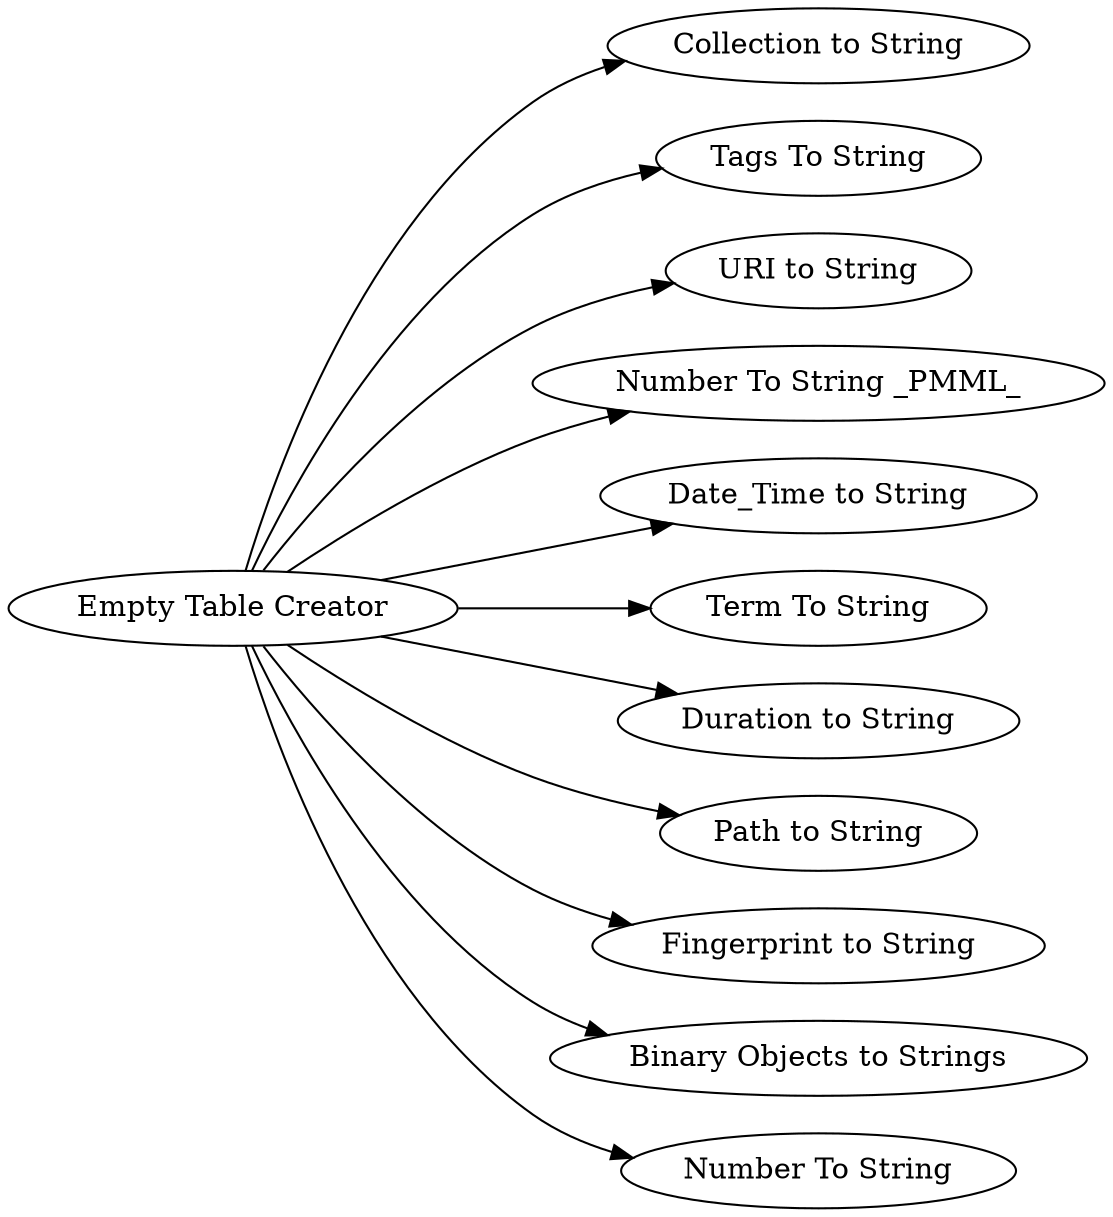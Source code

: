 digraph {
	"3919736274262759569_1" [label="Empty Table Creator"]
	"3919736274262759569_11" [label="Collection to String"]
	"3919736274262759569_7" [label="Tags To String"]
	"3919736274262759569_4" [label="URI to String"]
	"3919736274262759569_6" [label="Number To String _PMML_"]
	"3919736274262759569_9" [label="Date_Time to String"]
	"3919736274262759569_8" [label="Term To String"]
	"3919736274262759569_10" [label="Duration to String"]
	"3919736274262759569_2" [label="Path to String"]
	"3919736274262759569_12" [label="Fingerprint to String"]
	"3919736274262759569_3" [label="Binary Objects to Strings"]
	"3919736274262759569_5" [label="Number To String"]
	"3919736274262759569_1" -> "3919736274262759569_8"
	"3919736274262759569_1" -> "3919736274262759569_4"
	"3919736274262759569_1" -> "3919736274262759569_9"
	"3919736274262759569_1" -> "3919736274262759569_5"
	"3919736274262759569_1" -> "3919736274262759569_6"
	"3919736274262759569_1" -> "3919736274262759569_11"
	"3919736274262759569_1" -> "3919736274262759569_7"
	"3919736274262759569_1" -> "3919736274262759569_10"
	"3919736274262759569_1" -> "3919736274262759569_2"
	"3919736274262759569_1" -> "3919736274262759569_3"
	"3919736274262759569_1" -> "3919736274262759569_12"
	rankdir=LR
}
